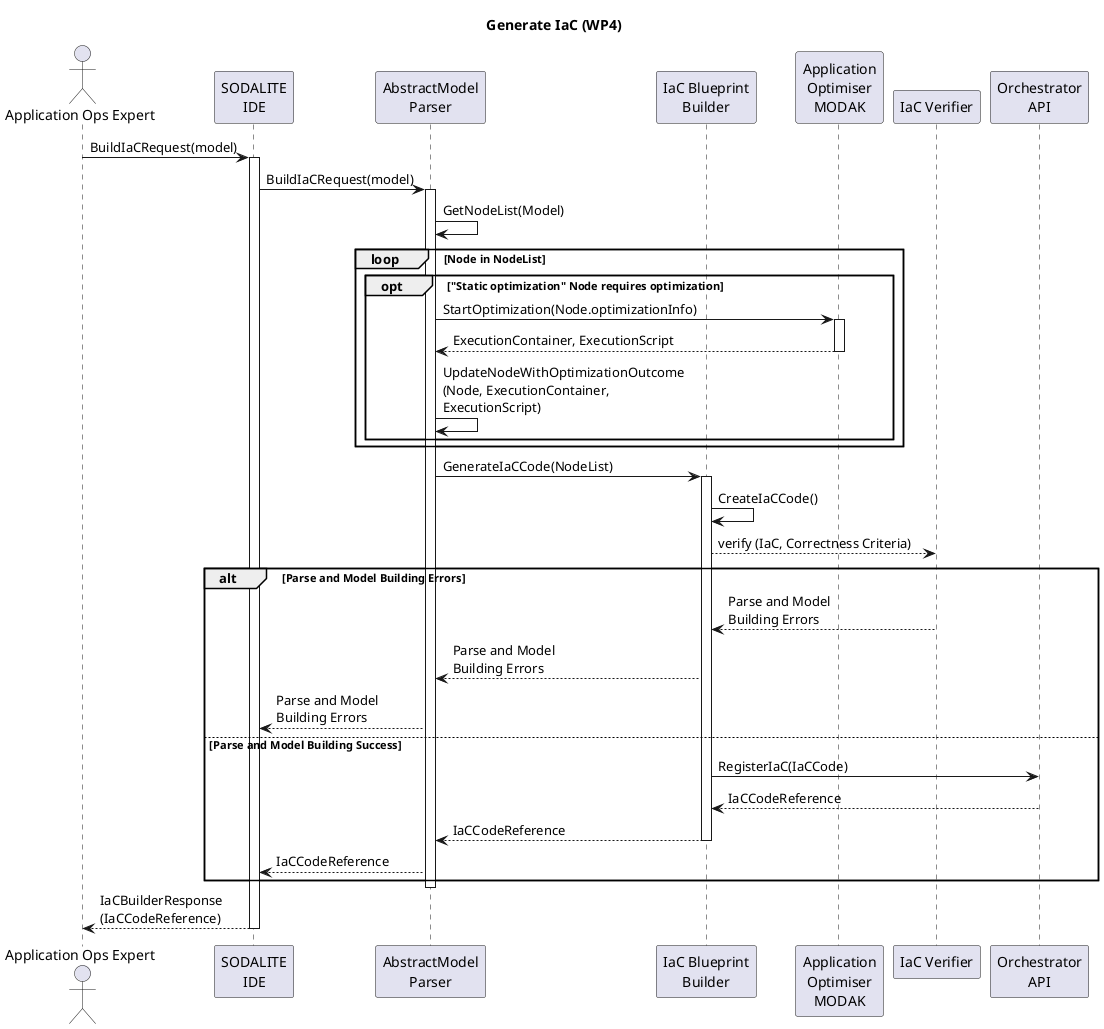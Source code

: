 @startuml
title Generate IaC (WP4)

'Define user actors
actor "Application Ops Expert"  as AppOpsExp
participant "SODALITE\nIDE" as IDE
participant "AbstractModel\nParser" as SAPC
participant "IaC Blueprint\nBuilder" as SBBC
participant "Application\nOptimiser\nMODAK" as SPOC
participant "IaC Verifier" as iacv
participant "Orchestrator\nAPI" as orch

AppOpsExp->IDE: BuildIaCRequest(model)

activate IDE

IDE->SAPC: BuildIaCRequest(model)

activate SAPC
'prepare a workable node list of the model  - flatten the relationship three
SAPC->SAPC: GetNodeList(Model)

'Main loop - go through the abstract nodes list
loop Node in NodeList


    opt "Static optimization" Node requires optimization
        SAPC->SPOC: StartOptimization(Node.optimizationInfo)
        activate SPOC
        SPOC-->SAPC: ExecutionContainer, ExecutionScript
        deactivate SPOC
        SAPC->SAPC: UpdateNodeWithOptimizationOutcome\n(Node, ExecutionContainer,\nExecutionScript)
    end

end
SAPC->SBBC: GenerateIaCCode(NodeList)
activate SBBC
SBBC->SBBC: CreateIaCCode()
SBBC --> iacv: verify (IaC, Correctness Criteria)
alt Parse and Model Building Errors
    iacv --> SBBC: Parse and Model\nBuilding Errors
    SBBC --> SAPC: Parse and Model\nBuilding Errors
    SAPC --> IDE: Parse and Model\nBuilding Errors
else  Parse and Model Building Success
    SBBC->orch: RegisterIaC(IaCCode)
    orch-->SBBC: IaCCodeReference
    SBBC-->SAPC: IaCCodeReference

deactivate SBBC

'Return the reference to compile time information - (eg errors, warnings, information, improvement suggestions - all adressing the abstract model
SAPC-->IDE: IaCCodeReference
end
deactivate SAPC

IDE-->AppOpsExp: IaCBuilderResponse\n(IaCCodeReference)
deactivate IDE

@enduml
